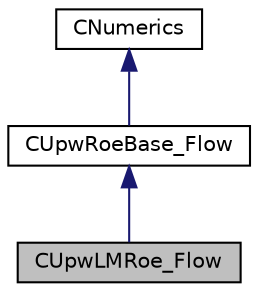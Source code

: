 digraph "CUpwLMRoe_Flow"
{
 // LATEX_PDF_SIZE
  edge [fontname="Helvetica",fontsize="10",labelfontname="Helvetica",labelfontsize="10"];
  node [fontname="Helvetica",fontsize="10",shape=record];
  Node1 [label="CUpwLMRoe_Flow",height=0.2,width=0.4,color="black", fillcolor="grey75", style="filled", fontcolor="black",tooltip="Class for solving an approximate Riemann solver of LMRoe for the flow equations."];
  Node2 -> Node1 [dir="back",color="midnightblue",fontsize="10",style="solid",fontname="Helvetica"];
  Node2 [label="CUpwRoeBase_Flow",height=0.2,width=0.4,color="black", fillcolor="white", style="filled",URL="$classCUpwRoeBase__Flow.html",tooltip="Intermediate base class for Roe schemes on ideal gas."];
  Node3 -> Node2 [dir="back",color="midnightblue",fontsize="10",style="solid",fontname="Helvetica"];
  Node3 [label="CNumerics",height=0.2,width=0.4,color="black", fillcolor="white", style="filled",URL="$classCNumerics.html",tooltip="Class for defining the numerical methods."];
}
